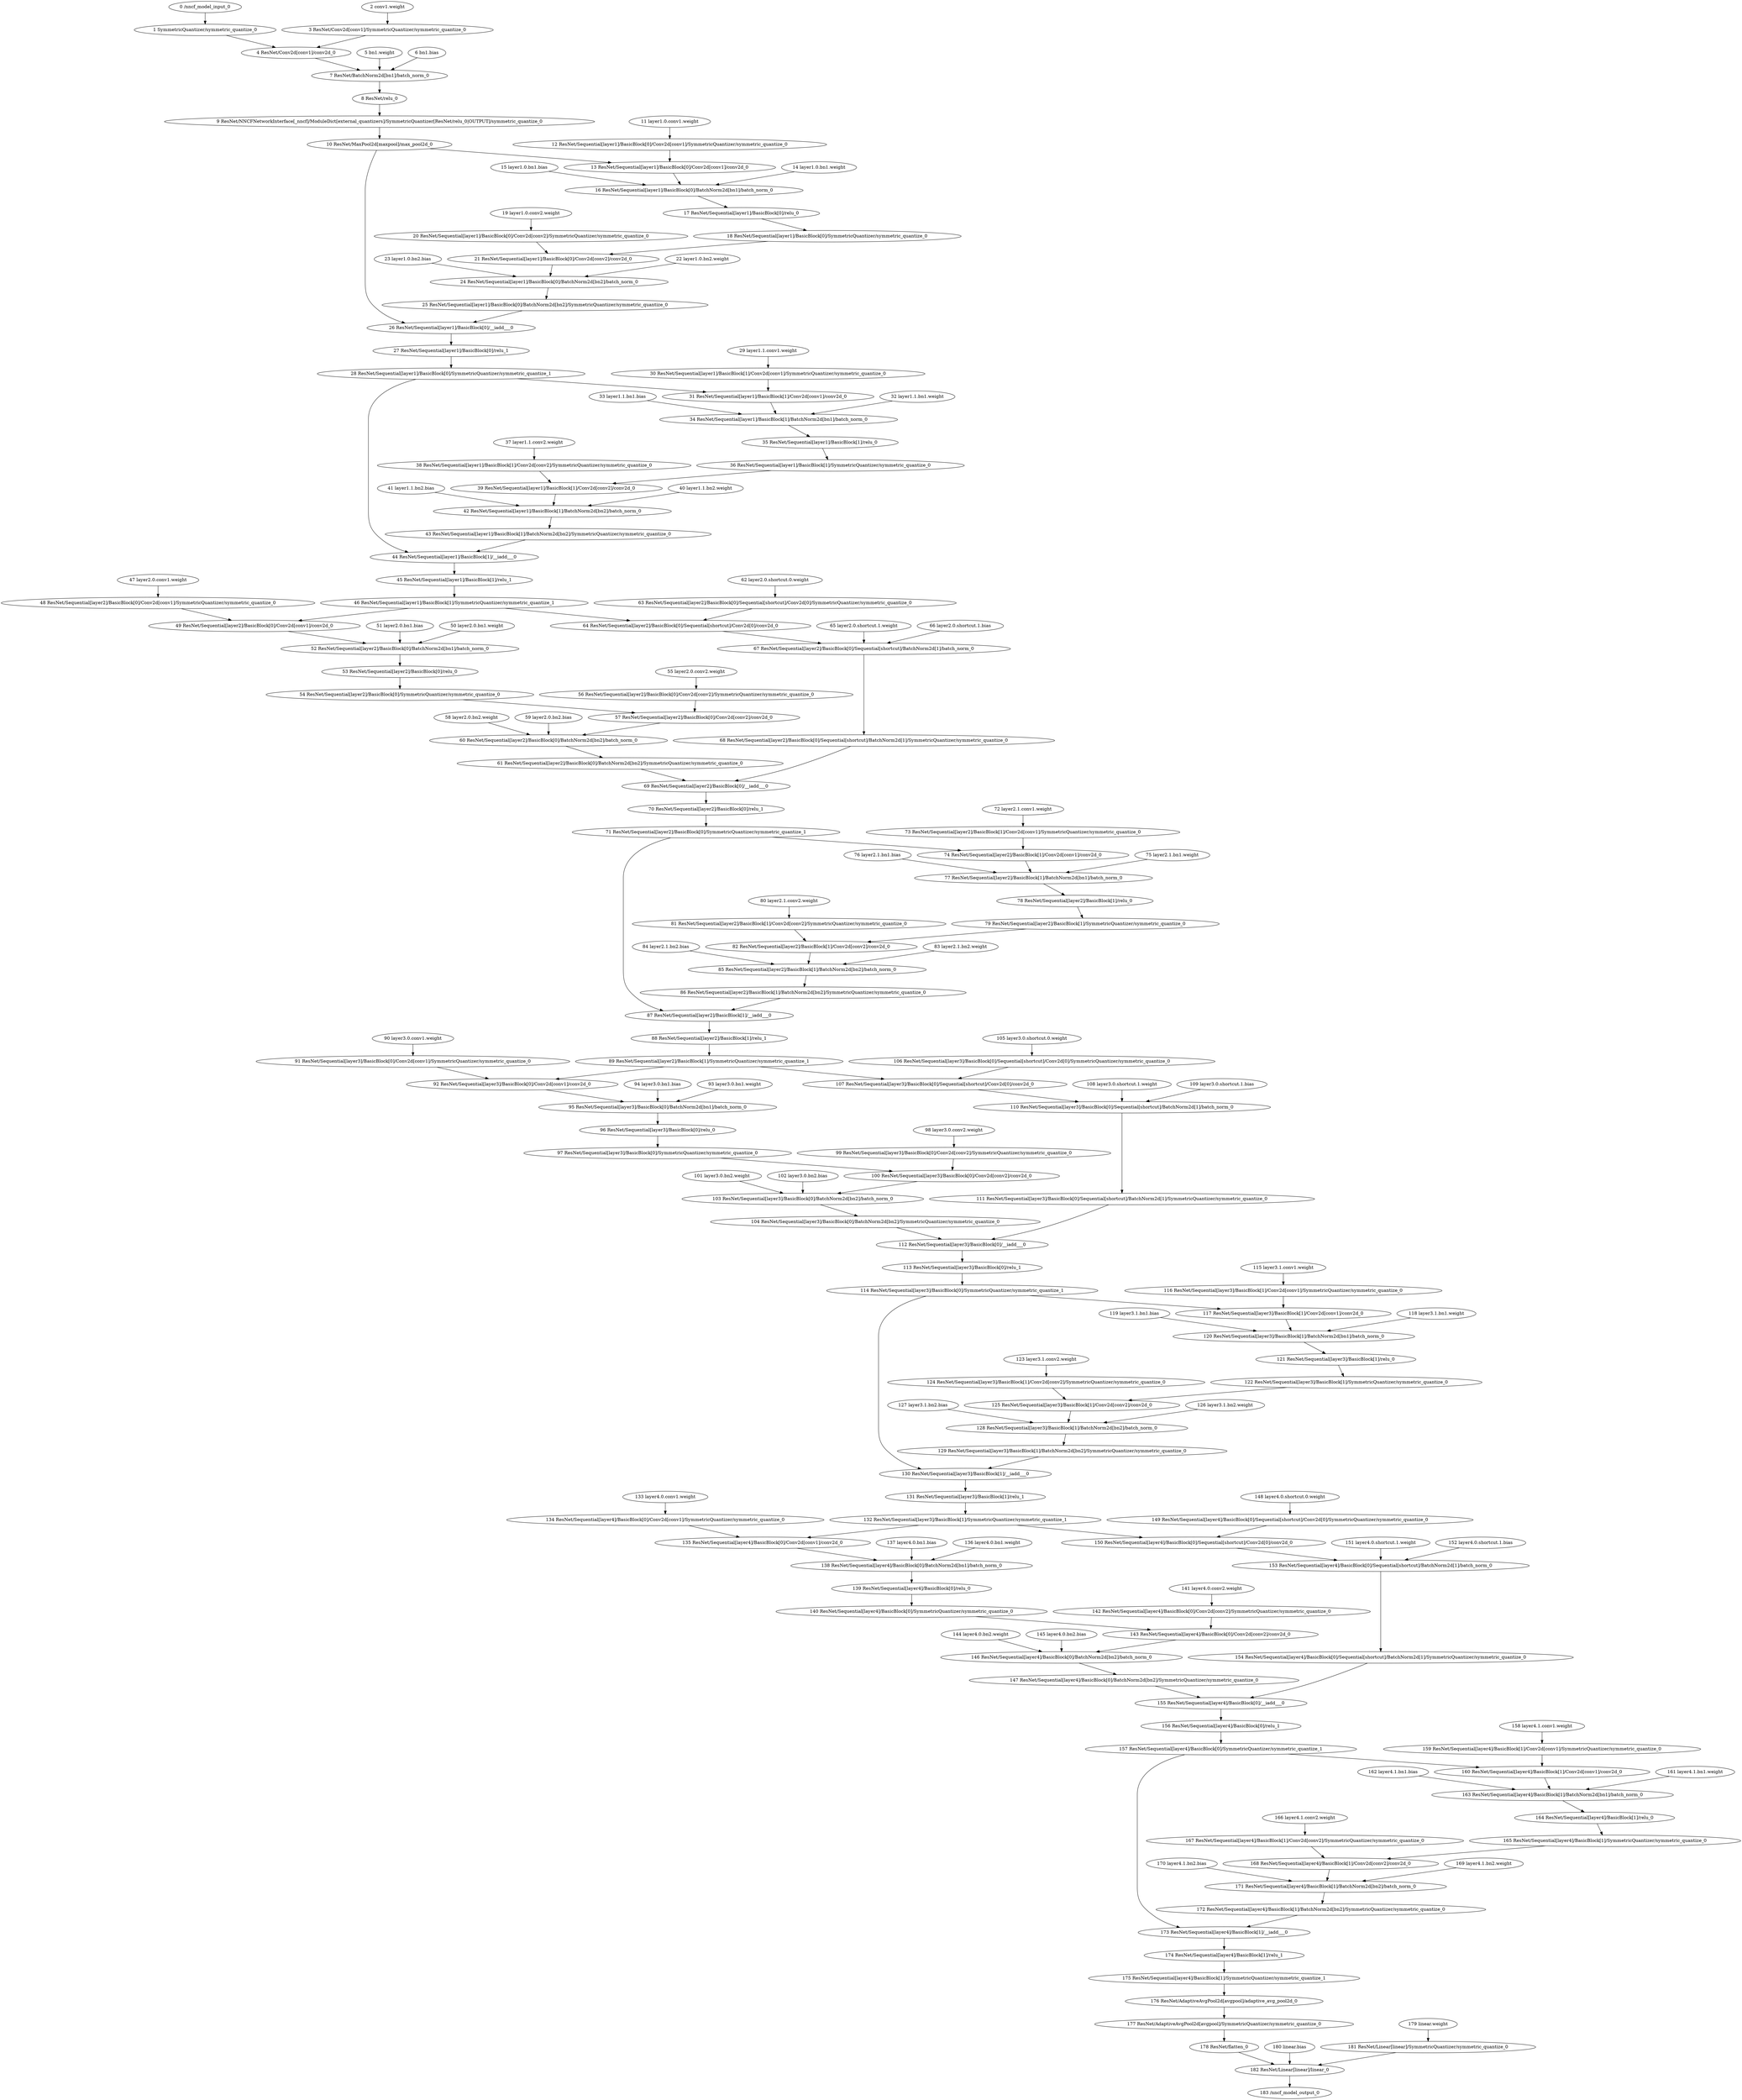 strict digraph  {
"0 /nncf_model_input_0" [id=0, type=nncf_model_input];
"1 SymmetricQuantizer/symmetric_quantize_0" [id=1, type=symmetric_quantize];
"2 conv1.weight" [id=2, type=nncf_model_const];
"3 ResNet/Conv2d[conv1]/SymmetricQuantizer/symmetric_quantize_0" [id=3, type=symmetric_quantize];
"4 ResNet/Conv2d[conv1]/conv2d_0" [id=4, type=conv2d];
"5 bn1.weight" [id=5, type=nncf_model_const];
"6 bn1.bias" [id=6, type=nncf_model_const];
"7 ResNet/BatchNorm2d[bn1]/batch_norm_0" [id=7, type=batch_norm];
"8 ResNet/relu_0" [id=8, type=relu];
"9 ResNet/NNCFNetworkInterface[_nncf]/ModuleDict[external_quantizers]/SymmetricQuantizer[ResNet/relu_0|OUTPUT]/symmetric_quantize_0" [id=9, type=symmetric_quantize];
"10 ResNet/MaxPool2d[maxpool]/max_pool2d_0" [id=10, type=max_pool2d];
"11 layer1.0.conv1.weight" [id=11, type=nncf_model_const];
"12 ResNet/Sequential[layer1]/BasicBlock[0]/Conv2d[conv1]/SymmetricQuantizer/symmetric_quantize_0" [id=12, type=symmetric_quantize];
"13 ResNet/Sequential[layer1]/BasicBlock[0]/Conv2d[conv1]/conv2d_0" [id=13, type=conv2d];
"14 layer1.0.bn1.weight" [id=14, type=nncf_model_const];
"15 layer1.0.bn1.bias" [id=15, type=nncf_model_const];
"16 ResNet/Sequential[layer1]/BasicBlock[0]/BatchNorm2d[bn1]/batch_norm_0" [id=16, type=batch_norm];
"17 ResNet/Sequential[layer1]/BasicBlock[0]/relu_0" [id=17, type=relu];
"18 ResNet/Sequential[layer1]/BasicBlock[0]/SymmetricQuantizer/symmetric_quantize_0" [id=18, type=symmetric_quantize];
"19 layer1.0.conv2.weight" [id=19, type=nncf_model_const];
"20 ResNet/Sequential[layer1]/BasicBlock[0]/Conv2d[conv2]/SymmetricQuantizer/symmetric_quantize_0" [id=20, type=symmetric_quantize];
"21 ResNet/Sequential[layer1]/BasicBlock[0]/Conv2d[conv2]/conv2d_0" [id=21, type=conv2d];
"22 layer1.0.bn2.weight" [id=22, type=nncf_model_const];
"23 layer1.0.bn2.bias" [id=23, type=nncf_model_const];
"24 ResNet/Sequential[layer1]/BasicBlock[0]/BatchNorm2d[bn2]/batch_norm_0" [id=24, type=batch_norm];
"25 ResNet/Sequential[layer1]/BasicBlock[0]/BatchNorm2d[bn2]/SymmetricQuantizer/symmetric_quantize_0" [id=25, type=symmetric_quantize];
"26 ResNet/Sequential[layer1]/BasicBlock[0]/__iadd___0" [id=26, type=__iadd__];
"27 ResNet/Sequential[layer1]/BasicBlock[0]/relu_1" [id=27, type=relu];
"28 ResNet/Sequential[layer1]/BasicBlock[0]/SymmetricQuantizer/symmetric_quantize_1" [id=28, type=symmetric_quantize];
"29 layer1.1.conv1.weight" [id=29, type=nncf_model_const];
"30 ResNet/Sequential[layer1]/BasicBlock[1]/Conv2d[conv1]/SymmetricQuantizer/symmetric_quantize_0" [id=30, type=symmetric_quantize];
"31 ResNet/Sequential[layer1]/BasicBlock[1]/Conv2d[conv1]/conv2d_0" [id=31, type=conv2d];
"32 layer1.1.bn1.weight" [id=32, type=nncf_model_const];
"33 layer1.1.bn1.bias" [id=33, type=nncf_model_const];
"34 ResNet/Sequential[layer1]/BasicBlock[1]/BatchNorm2d[bn1]/batch_norm_0" [id=34, type=batch_norm];
"35 ResNet/Sequential[layer1]/BasicBlock[1]/relu_0" [id=35, type=relu];
"36 ResNet/Sequential[layer1]/BasicBlock[1]/SymmetricQuantizer/symmetric_quantize_0" [id=36, type=symmetric_quantize];
"37 layer1.1.conv2.weight" [id=37, type=nncf_model_const];
"38 ResNet/Sequential[layer1]/BasicBlock[1]/Conv2d[conv2]/SymmetricQuantizer/symmetric_quantize_0" [id=38, type=symmetric_quantize];
"39 ResNet/Sequential[layer1]/BasicBlock[1]/Conv2d[conv2]/conv2d_0" [id=39, type=conv2d];
"40 layer1.1.bn2.weight" [id=40, type=nncf_model_const];
"41 layer1.1.bn2.bias" [id=41, type=nncf_model_const];
"42 ResNet/Sequential[layer1]/BasicBlock[1]/BatchNorm2d[bn2]/batch_norm_0" [id=42, type=batch_norm];
"43 ResNet/Sequential[layer1]/BasicBlock[1]/BatchNorm2d[bn2]/SymmetricQuantizer/symmetric_quantize_0" [id=43, type=symmetric_quantize];
"44 ResNet/Sequential[layer1]/BasicBlock[1]/__iadd___0" [id=44, type=__iadd__];
"45 ResNet/Sequential[layer1]/BasicBlock[1]/relu_1" [id=45, type=relu];
"46 ResNet/Sequential[layer1]/BasicBlock[1]/SymmetricQuantizer/symmetric_quantize_1" [id=46, type=symmetric_quantize];
"47 layer2.0.conv1.weight" [id=47, type=nncf_model_const];
"48 ResNet/Sequential[layer2]/BasicBlock[0]/Conv2d[conv1]/SymmetricQuantizer/symmetric_quantize_0" [id=48, type=symmetric_quantize];
"49 ResNet/Sequential[layer2]/BasicBlock[0]/Conv2d[conv1]/conv2d_0" [id=49, type=conv2d];
"50 layer2.0.bn1.weight" [id=50, type=nncf_model_const];
"51 layer2.0.bn1.bias" [id=51, type=nncf_model_const];
"52 ResNet/Sequential[layer2]/BasicBlock[0]/BatchNorm2d[bn1]/batch_norm_0" [id=52, type=batch_norm];
"53 ResNet/Sequential[layer2]/BasicBlock[0]/relu_0" [id=53, type=relu];
"54 ResNet/Sequential[layer2]/BasicBlock[0]/SymmetricQuantizer/symmetric_quantize_0" [id=54, type=symmetric_quantize];
"55 layer2.0.conv2.weight" [id=55, type=nncf_model_const];
"56 ResNet/Sequential[layer2]/BasicBlock[0]/Conv2d[conv2]/SymmetricQuantizer/symmetric_quantize_0" [id=56, type=symmetric_quantize];
"57 ResNet/Sequential[layer2]/BasicBlock[0]/Conv2d[conv2]/conv2d_0" [id=57, type=conv2d];
"58 layer2.0.bn2.weight" [id=58, type=nncf_model_const];
"59 layer2.0.bn2.bias" [id=59, type=nncf_model_const];
"60 ResNet/Sequential[layer2]/BasicBlock[0]/BatchNorm2d[bn2]/batch_norm_0" [id=60, type=batch_norm];
"61 ResNet/Sequential[layer2]/BasicBlock[0]/BatchNorm2d[bn2]/SymmetricQuantizer/symmetric_quantize_0" [id=61, type=symmetric_quantize];
"62 layer2.0.shortcut.0.weight" [id=62, type=nncf_model_const];
"63 ResNet/Sequential[layer2]/BasicBlock[0]/Sequential[shortcut]/Conv2d[0]/SymmetricQuantizer/symmetric_quantize_0" [id=63, type=symmetric_quantize];
"64 ResNet/Sequential[layer2]/BasicBlock[0]/Sequential[shortcut]/Conv2d[0]/conv2d_0" [id=64, type=conv2d];
"65 layer2.0.shortcut.1.weight" [id=65, type=nncf_model_const];
"66 layer2.0.shortcut.1.bias" [id=66, type=nncf_model_const];
"67 ResNet/Sequential[layer2]/BasicBlock[0]/Sequential[shortcut]/BatchNorm2d[1]/batch_norm_0" [id=67, type=batch_norm];
"68 ResNet/Sequential[layer2]/BasicBlock[0]/Sequential[shortcut]/BatchNorm2d[1]/SymmetricQuantizer/symmetric_quantize_0" [id=68, type=symmetric_quantize];
"69 ResNet/Sequential[layer2]/BasicBlock[0]/__iadd___0" [id=69, type=__iadd__];
"70 ResNet/Sequential[layer2]/BasicBlock[0]/relu_1" [id=70, type=relu];
"71 ResNet/Sequential[layer2]/BasicBlock[0]/SymmetricQuantizer/symmetric_quantize_1" [id=71, type=symmetric_quantize];
"72 layer2.1.conv1.weight" [id=72, type=nncf_model_const];
"73 ResNet/Sequential[layer2]/BasicBlock[1]/Conv2d[conv1]/SymmetricQuantizer/symmetric_quantize_0" [id=73, type=symmetric_quantize];
"74 ResNet/Sequential[layer2]/BasicBlock[1]/Conv2d[conv1]/conv2d_0" [id=74, type=conv2d];
"75 layer2.1.bn1.weight" [id=75, type=nncf_model_const];
"76 layer2.1.bn1.bias" [id=76, type=nncf_model_const];
"77 ResNet/Sequential[layer2]/BasicBlock[1]/BatchNorm2d[bn1]/batch_norm_0" [id=77, type=batch_norm];
"78 ResNet/Sequential[layer2]/BasicBlock[1]/relu_0" [id=78, type=relu];
"79 ResNet/Sequential[layer2]/BasicBlock[1]/SymmetricQuantizer/symmetric_quantize_0" [id=79, type=symmetric_quantize];
"80 layer2.1.conv2.weight" [id=80, type=nncf_model_const];
"81 ResNet/Sequential[layer2]/BasicBlock[1]/Conv2d[conv2]/SymmetricQuantizer/symmetric_quantize_0" [id=81, type=symmetric_quantize];
"82 ResNet/Sequential[layer2]/BasicBlock[1]/Conv2d[conv2]/conv2d_0" [id=82, type=conv2d];
"83 layer2.1.bn2.weight" [id=83, type=nncf_model_const];
"84 layer2.1.bn2.bias" [id=84, type=nncf_model_const];
"85 ResNet/Sequential[layer2]/BasicBlock[1]/BatchNorm2d[bn2]/batch_norm_0" [id=85, type=batch_norm];
"86 ResNet/Sequential[layer2]/BasicBlock[1]/BatchNorm2d[bn2]/SymmetricQuantizer/symmetric_quantize_0" [id=86, type=symmetric_quantize];
"87 ResNet/Sequential[layer2]/BasicBlock[1]/__iadd___0" [id=87, type=__iadd__];
"88 ResNet/Sequential[layer2]/BasicBlock[1]/relu_1" [id=88, type=relu];
"89 ResNet/Sequential[layer2]/BasicBlock[1]/SymmetricQuantizer/symmetric_quantize_1" [id=89, type=symmetric_quantize];
"90 layer3.0.conv1.weight" [id=90, type=nncf_model_const];
"91 ResNet/Sequential[layer3]/BasicBlock[0]/Conv2d[conv1]/SymmetricQuantizer/symmetric_quantize_0" [id=91, type=symmetric_quantize];
"92 ResNet/Sequential[layer3]/BasicBlock[0]/Conv2d[conv1]/conv2d_0" [id=92, type=conv2d];
"93 layer3.0.bn1.weight" [id=93, type=nncf_model_const];
"94 layer3.0.bn1.bias" [id=94, type=nncf_model_const];
"95 ResNet/Sequential[layer3]/BasicBlock[0]/BatchNorm2d[bn1]/batch_norm_0" [id=95, type=batch_norm];
"96 ResNet/Sequential[layer3]/BasicBlock[0]/relu_0" [id=96, type=relu];
"97 ResNet/Sequential[layer3]/BasicBlock[0]/SymmetricQuantizer/symmetric_quantize_0" [id=97, type=symmetric_quantize];
"98 layer3.0.conv2.weight" [id=98, type=nncf_model_const];
"99 ResNet/Sequential[layer3]/BasicBlock[0]/Conv2d[conv2]/SymmetricQuantizer/symmetric_quantize_0" [id=99, type=symmetric_quantize];
"100 ResNet/Sequential[layer3]/BasicBlock[0]/Conv2d[conv2]/conv2d_0" [id=100, type=conv2d];
"101 layer3.0.bn2.weight" [id=101, type=nncf_model_const];
"102 layer3.0.bn2.bias" [id=102, type=nncf_model_const];
"103 ResNet/Sequential[layer3]/BasicBlock[0]/BatchNorm2d[bn2]/batch_norm_0" [id=103, type=batch_norm];
"104 ResNet/Sequential[layer3]/BasicBlock[0]/BatchNorm2d[bn2]/SymmetricQuantizer/symmetric_quantize_0" [id=104, type=symmetric_quantize];
"105 layer3.0.shortcut.0.weight" [id=105, type=nncf_model_const];
"106 ResNet/Sequential[layer3]/BasicBlock[0]/Sequential[shortcut]/Conv2d[0]/SymmetricQuantizer/symmetric_quantize_0" [id=106, type=symmetric_quantize];
"107 ResNet/Sequential[layer3]/BasicBlock[0]/Sequential[shortcut]/Conv2d[0]/conv2d_0" [id=107, type=conv2d];
"108 layer3.0.shortcut.1.weight" [id=108, type=nncf_model_const];
"109 layer3.0.shortcut.1.bias" [id=109, type=nncf_model_const];
"110 ResNet/Sequential[layer3]/BasicBlock[0]/Sequential[shortcut]/BatchNorm2d[1]/batch_norm_0" [id=110, type=batch_norm];
"111 ResNet/Sequential[layer3]/BasicBlock[0]/Sequential[shortcut]/BatchNorm2d[1]/SymmetricQuantizer/symmetric_quantize_0" [id=111, type=symmetric_quantize];
"112 ResNet/Sequential[layer3]/BasicBlock[0]/__iadd___0" [id=112, type=__iadd__];
"113 ResNet/Sequential[layer3]/BasicBlock[0]/relu_1" [id=113, type=relu];
"114 ResNet/Sequential[layer3]/BasicBlock[0]/SymmetricQuantizer/symmetric_quantize_1" [id=114, type=symmetric_quantize];
"115 layer3.1.conv1.weight" [id=115, type=nncf_model_const];
"116 ResNet/Sequential[layer3]/BasicBlock[1]/Conv2d[conv1]/SymmetricQuantizer/symmetric_quantize_0" [id=116, type=symmetric_quantize];
"117 ResNet/Sequential[layer3]/BasicBlock[1]/Conv2d[conv1]/conv2d_0" [id=117, type=conv2d];
"118 layer3.1.bn1.weight" [id=118, type=nncf_model_const];
"119 layer3.1.bn1.bias" [id=119, type=nncf_model_const];
"120 ResNet/Sequential[layer3]/BasicBlock[1]/BatchNorm2d[bn1]/batch_norm_0" [id=120, type=batch_norm];
"121 ResNet/Sequential[layer3]/BasicBlock[1]/relu_0" [id=121, type=relu];
"122 ResNet/Sequential[layer3]/BasicBlock[1]/SymmetricQuantizer/symmetric_quantize_0" [id=122, type=symmetric_quantize];
"123 layer3.1.conv2.weight" [id=123, type=nncf_model_const];
"124 ResNet/Sequential[layer3]/BasicBlock[1]/Conv2d[conv2]/SymmetricQuantizer/symmetric_quantize_0" [id=124, type=symmetric_quantize];
"125 ResNet/Sequential[layer3]/BasicBlock[1]/Conv2d[conv2]/conv2d_0" [id=125, type=conv2d];
"126 layer3.1.bn2.weight" [id=126, type=nncf_model_const];
"127 layer3.1.bn2.bias" [id=127, type=nncf_model_const];
"128 ResNet/Sequential[layer3]/BasicBlock[1]/BatchNorm2d[bn2]/batch_norm_0" [id=128, type=batch_norm];
"129 ResNet/Sequential[layer3]/BasicBlock[1]/BatchNorm2d[bn2]/SymmetricQuantizer/symmetric_quantize_0" [id=129, type=symmetric_quantize];
"130 ResNet/Sequential[layer3]/BasicBlock[1]/__iadd___0" [id=130, type=__iadd__];
"131 ResNet/Sequential[layer3]/BasicBlock[1]/relu_1" [id=131, type=relu];
"132 ResNet/Sequential[layer3]/BasicBlock[1]/SymmetricQuantizer/symmetric_quantize_1" [id=132, type=symmetric_quantize];
"133 layer4.0.conv1.weight" [id=133, type=nncf_model_const];
"134 ResNet/Sequential[layer4]/BasicBlock[0]/Conv2d[conv1]/SymmetricQuantizer/symmetric_quantize_0" [id=134, type=symmetric_quantize];
"135 ResNet/Sequential[layer4]/BasicBlock[0]/Conv2d[conv1]/conv2d_0" [id=135, type=conv2d];
"136 layer4.0.bn1.weight" [id=136, type=nncf_model_const];
"137 layer4.0.bn1.bias" [id=137, type=nncf_model_const];
"138 ResNet/Sequential[layer4]/BasicBlock[0]/BatchNorm2d[bn1]/batch_norm_0" [id=138, type=batch_norm];
"139 ResNet/Sequential[layer4]/BasicBlock[0]/relu_0" [id=139, type=relu];
"140 ResNet/Sequential[layer4]/BasicBlock[0]/SymmetricQuantizer/symmetric_quantize_0" [id=140, type=symmetric_quantize];
"141 layer4.0.conv2.weight" [id=141, type=nncf_model_const];
"142 ResNet/Sequential[layer4]/BasicBlock[0]/Conv2d[conv2]/SymmetricQuantizer/symmetric_quantize_0" [id=142, type=symmetric_quantize];
"143 ResNet/Sequential[layer4]/BasicBlock[0]/Conv2d[conv2]/conv2d_0" [id=143, type=conv2d];
"144 layer4.0.bn2.weight" [id=144, type=nncf_model_const];
"145 layer4.0.bn2.bias" [id=145, type=nncf_model_const];
"146 ResNet/Sequential[layer4]/BasicBlock[0]/BatchNorm2d[bn2]/batch_norm_0" [id=146, type=batch_norm];
"147 ResNet/Sequential[layer4]/BasicBlock[0]/BatchNorm2d[bn2]/SymmetricQuantizer/symmetric_quantize_0" [id=147, type=symmetric_quantize];
"148 layer4.0.shortcut.0.weight" [id=148, type=nncf_model_const];
"149 ResNet/Sequential[layer4]/BasicBlock[0]/Sequential[shortcut]/Conv2d[0]/SymmetricQuantizer/symmetric_quantize_0" [id=149, type=symmetric_quantize];
"150 ResNet/Sequential[layer4]/BasicBlock[0]/Sequential[shortcut]/Conv2d[0]/conv2d_0" [id=150, type=conv2d];
"151 layer4.0.shortcut.1.weight" [id=151, type=nncf_model_const];
"152 layer4.0.shortcut.1.bias" [id=152, type=nncf_model_const];
"153 ResNet/Sequential[layer4]/BasicBlock[0]/Sequential[shortcut]/BatchNorm2d[1]/batch_norm_0" [id=153, type=batch_norm];
"154 ResNet/Sequential[layer4]/BasicBlock[0]/Sequential[shortcut]/BatchNorm2d[1]/SymmetricQuantizer/symmetric_quantize_0" [id=154, type=symmetric_quantize];
"155 ResNet/Sequential[layer4]/BasicBlock[0]/__iadd___0" [id=155, type=__iadd__];
"156 ResNet/Sequential[layer4]/BasicBlock[0]/relu_1" [id=156, type=relu];
"157 ResNet/Sequential[layer4]/BasicBlock[0]/SymmetricQuantizer/symmetric_quantize_1" [id=157, type=symmetric_quantize];
"158 layer4.1.conv1.weight" [id=158, type=nncf_model_const];
"159 ResNet/Sequential[layer4]/BasicBlock[1]/Conv2d[conv1]/SymmetricQuantizer/symmetric_quantize_0" [id=159, type=symmetric_quantize];
"160 ResNet/Sequential[layer4]/BasicBlock[1]/Conv2d[conv1]/conv2d_0" [id=160, type=conv2d];
"161 layer4.1.bn1.weight" [id=161, type=nncf_model_const];
"162 layer4.1.bn1.bias" [id=162, type=nncf_model_const];
"163 ResNet/Sequential[layer4]/BasicBlock[1]/BatchNorm2d[bn1]/batch_norm_0" [id=163, type=batch_norm];
"164 ResNet/Sequential[layer4]/BasicBlock[1]/relu_0" [id=164, type=relu];
"165 ResNet/Sequential[layer4]/BasicBlock[1]/SymmetricQuantizer/symmetric_quantize_0" [id=165, type=symmetric_quantize];
"166 layer4.1.conv2.weight" [id=166, type=nncf_model_const];
"167 ResNet/Sequential[layer4]/BasicBlock[1]/Conv2d[conv2]/SymmetricQuantizer/symmetric_quantize_0" [id=167, type=symmetric_quantize];
"168 ResNet/Sequential[layer4]/BasicBlock[1]/Conv2d[conv2]/conv2d_0" [id=168, type=conv2d];
"169 layer4.1.bn2.weight" [id=169, type=nncf_model_const];
"170 layer4.1.bn2.bias" [id=170, type=nncf_model_const];
"171 ResNet/Sequential[layer4]/BasicBlock[1]/BatchNorm2d[bn2]/batch_norm_0" [id=171, type=batch_norm];
"172 ResNet/Sequential[layer4]/BasicBlock[1]/BatchNorm2d[bn2]/SymmetricQuantizer/symmetric_quantize_0" [id=172, type=symmetric_quantize];
"173 ResNet/Sequential[layer4]/BasicBlock[1]/__iadd___0" [id=173, type=__iadd__];
"174 ResNet/Sequential[layer4]/BasicBlock[1]/relu_1" [id=174, type=relu];
"175 ResNet/Sequential[layer4]/BasicBlock[1]/SymmetricQuantizer/symmetric_quantize_1" [id=175, type=symmetric_quantize];
"176 ResNet/AdaptiveAvgPool2d[avgpool]/adaptive_avg_pool2d_0" [id=176, type=adaptive_avg_pool2d];
"177 ResNet/AdaptiveAvgPool2d[avgpool]/SymmetricQuantizer/symmetric_quantize_0" [id=177, type=symmetric_quantize];
"178 ResNet/flatten_0" [id=178, type=flatten];
"179 linear.weight" [id=179, type=nncf_model_const];
"180 linear.bias" [id=180, type=nncf_model_const];
"181 ResNet/Linear[linear]/SymmetricQuantizer/symmetric_quantize_0" [id=181, type=symmetric_quantize];
"182 ResNet/Linear[linear]/linear_0" [id=182, type=linear];
"183 /nncf_model_output_0" [id=183, type=nncf_model_output];
"0 /nncf_model_input_0" -> "1 SymmetricQuantizer/symmetric_quantize_0";
"1 SymmetricQuantizer/symmetric_quantize_0" -> "4 ResNet/Conv2d[conv1]/conv2d_0";
"2 conv1.weight" -> "3 ResNet/Conv2d[conv1]/SymmetricQuantizer/symmetric_quantize_0";
"3 ResNet/Conv2d[conv1]/SymmetricQuantizer/symmetric_quantize_0" -> "4 ResNet/Conv2d[conv1]/conv2d_0";
"4 ResNet/Conv2d[conv1]/conv2d_0" -> "7 ResNet/BatchNorm2d[bn1]/batch_norm_0";
"5 bn1.weight" -> "7 ResNet/BatchNorm2d[bn1]/batch_norm_0";
"6 bn1.bias" -> "7 ResNet/BatchNorm2d[bn1]/batch_norm_0";
"7 ResNet/BatchNorm2d[bn1]/batch_norm_0" -> "8 ResNet/relu_0";
"8 ResNet/relu_0" -> "9 ResNet/NNCFNetworkInterface[_nncf]/ModuleDict[external_quantizers]/SymmetricQuantizer[ResNet/relu_0|OUTPUT]/symmetric_quantize_0";
"9 ResNet/NNCFNetworkInterface[_nncf]/ModuleDict[external_quantizers]/SymmetricQuantizer[ResNet/relu_0|OUTPUT]/symmetric_quantize_0" -> "10 ResNet/MaxPool2d[maxpool]/max_pool2d_0";
"10 ResNet/MaxPool2d[maxpool]/max_pool2d_0" -> "13 ResNet/Sequential[layer1]/BasicBlock[0]/Conv2d[conv1]/conv2d_0";
"10 ResNet/MaxPool2d[maxpool]/max_pool2d_0" -> "26 ResNet/Sequential[layer1]/BasicBlock[0]/__iadd___0";
"11 layer1.0.conv1.weight" -> "12 ResNet/Sequential[layer1]/BasicBlock[0]/Conv2d[conv1]/SymmetricQuantizer/symmetric_quantize_0";
"12 ResNet/Sequential[layer1]/BasicBlock[0]/Conv2d[conv1]/SymmetricQuantizer/symmetric_quantize_0" -> "13 ResNet/Sequential[layer1]/BasicBlock[0]/Conv2d[conv1]/conv2d_0";
"13 ResNet/Sequential[layer1]/BasicBlock[0]/Conv2d[conv1]/conv2d_0" -> "16 ResNet/Sequential[layer1]/BasicBlock[0]/BatchNorm2d[bn1]/batch_norm_0";
"14 layer1.0.bn1.weight" -> "16 ResNet/Sequential[layer1]/BasicBlock[0]/BatchNorm2d[bn1]/batch_norm_0";
"15 layer1.0.bn1.bias" -> "16 ResNet/Sequential[layer1]/BasicBlock[0]/BatchNorm2d[bn1]/batch_norm_0";
"16 ResNet/Sequential[layer1]/BasicBlock[0]/BatchNorm2d[bn1]/batch_norm_0" -> "17 ResNet/Sequential[layer1]/BasicBlock[0]/relu_0";
"17 ResNet/Sequential[layer1]/BasicBlock[0]/relu_0" -> "18 ResNet/Sequential[layer1]/BasicBlock[0]/SymmetricQuantizer/symmetric_quantize_0";
"18 ResNet/Sequential[layer1]/BasicBlock[0]/SymmetricQuantizer/symmetric_quantize_0" -> "21 ResNet/Sequential[layer1]/BasicBlock[0]/Conv2d[conv2]/conv2d_0";
"19 layer1.0.conv2.weight" -> "20 ResNet/Sequential[layer1]/BasicBlock[0]/Conv2d[conv2]/SymmetricQuantizer/symmetric_quantize_0";
"20 ResNet/Sequential[layer1]/BasicBlock[0]/Conv2d[conv2]/SymmetricQuantizer/symmetric_quantize_0" -> "21 ResNet/Sequential[layer1]/BasicBlock[0]/Conv2d[conv2]/conv2d_0";
"21 ResNet/Sequential[layer1]/BasicBlock[0]/Conv2d[conv2]/conv2d_0" -> "24 ResNet/Sequential[layer1]/BasicBlock[0]/BatchNorm2d[bn2]/batch_norm_0";
"22 layer1.0.bn2.weight" -> "24 ResNet/Sequential[layer1]/BasicBlock[0]/BatchNorm2d[bn2]/batch_norm_0";
"23 layer1.0.bn2.bias" -> "24 ResNet/Sequential[layer1]/BasicBlock[0]/BatchNorm2d[bn2]/batch_norm_0";
"24 ResNet/Sequential[layer1]/BasicBlock[0]/BatchNorm2d[bn2]/batch_norm_0" -> "25 ResNet/Sequential[layer1]/BasicBlock[0]/BatchNorm2d[bn2]/SymmetricQuantizer/symmetric_quantize_0";
"25 ResNet/Sequential[layer1]/BasicBlock[0]/BatchNorm2d[bn2]/SymmetricQuantizer/symmetric_quantize_0" -> "26 ResNet/Sequential[layer1]/BasicBlock[0]/__iadd___0";
"26 ResNet/Sequential[layer1]/BasicBlock[0]/__iadd___0" -> "27 ResNet/Sequential[layer1]/BasicBlock[0]/relu_1";
"27 ResNet/Sequential[layer1]/BasicBlock[0]/relu_1" -> "28 ResNet/Sequential[layer1]/BasicBlock[0]/SymmetricQuantizer/symmetric_quantize_1";
"28 ResNet/Sequential[layer1]/BasicBlock[0]/SymmetricQuantizer/symmetric_quantize_1" -> "31 ResNet/Sequential[layer1]/BasicBlock[1]/Conv2d[conv1]/conv2d_0";
"28 ResNet/Sequential[layer1]/BasicBlock[0]/SymmetricQuantizer/symmetric_quantize_1" -> "44 ResNet/Sequential[layer1]/BasicBlock[1]/__iadd___0";
"29 layer1.1.conv1.weight" -> "30 ResNet/Sequential[layer1]/BasicBlock[1]/Conv2d[conv1]/SymmetricQuantizer/symmetric_quantize_0";
"30 ResNet/Sequential[layer1]/BasicBlock[1]/Conv2d[conv1]/SymmetricQuantizer/symmetric_quantize_0" -> "31 ResNet/Sequential[layer1]/BasicBlock[1]/Conv2d[conv1]/conv2d_0";
"31 ResNet/Sequential[layer1]/BasicBlock[1]/Conv2d[conv1]/conv2d_0" -> "34 ResNet/Sequential[layer1]/BasicBlock[1]/BatchNorm2d[bn1]/batch_norm_0";
"32 layer1.1.bn1.weight" -> "34 ResNet/Sequential[layer1]/BasicBlock[1]/BatchNorm2d[bn1]/batch_norm_0";
"33 layer1.1.bn1.bias" -> "34 ResNet/Sequential[layer1]/BasicBlock[1]/BatchNorm2d[bn1]/batch_norm_0";
"34 ResNet/Sequential[layer1]/BasicBlock[1]/BatchNorm2d[bn1]/batch_norm_0" -> "35 ResNet/Sequential[layer1]/BasicBlock[1]/relu_0";
"35 ResNet/Sequential[layer1]/BasicBlock[1]/relu_0" -> "36 ResNet/Sequential[layer1]/BasicBlock[1]/SymmetricQuantizer/symmetric_quantize_0";
"36 ResNet/Sequential[layer1]/BasicBlock[1]/SymmetricQuantizer/symmetric_quantize_0" -> "39 ResNet/Sequential[layer1]/BasicBlock[1]/Conv2d[conv2]/conv2d_0";
"37 layer1.1.conv2.weight" -> "38 ResNet/Sequential[layer1]/BasicBlock[1]/Conv2d[conv2]/SymmetricQuantizer/symmetric_quantize_0";
"38 ResNet/Sequential[layer1]/BasicBlock[1]/Conv2d[conv2]/SymmetricQuantizer/symmetric_quantize_0" -> "39 ResNet/Sequential[layer1]/BasicBlock[1]/Conv2d[conv2]/conv2d_0";
"39 ResNet/Sequential[layer1]/BasicBlock[1]/Conv2d[conv2]/conv2d_0" -> "42 ResNet/Sequential[layer1]/BasicBlock[1]/BatchNorm2d[bn2]/batch_norm_0";
"40 layer1.1.bn2.weight" -> "42 ResNet/Sequential[layer1]/BasicBlock[1]/BatchNorm2d[bn2]/batch_norm_0";
"41 layer1.1.bn2.bias" -> "42 ResNet/Sequential[layer1]/BasicBlock[1]/BatchNorm2d[bn2]/batch_norm_0";
"42 ResNet/Sequential[layer1]/BasicBlock[1]/BatchNorm2d[bn2]/batch_norm_0" -> "43 ResNet/Sequential[layer1]/BasicBlock[1]/BatchNorm2d[bn2]/SymmetricQuantizer/symmetric_quantize_0";
"43 ResNet/Sequential[layer1]/BasicBlock[1]/BatchNorm2d[bn2]/SymmetricQuantizer/symmetric_quantize_0" -> "44 ResNet/Sequential[layer1]/BasicBlock[1]/__iadd___0";
"44 ResNet/Sequential[layer1]/BasicBlock[1]/__iadd___0" -> "45 ResNet/Sequential[layer1]/BasicBlock[1]/relu_1";
"45 ResNet/Sequential[layer1]/BasicBlock[1]/relu_1" -> "46 ResNet/Sequential[layer1]/BasicBlock[1]/SymmetricQuantizer/symmetric_quantize_1";
"46 ResNet/Sequential[layer1]/BasicBlock[1]/SymmetricQuantizer/symmetric_quantize_1" -> "49 ResNet/Sequential[layer2]/BasicBlock[0]/Conv2d[conv1]/conv2d_0";
"46 ResNet/Sequential[layer1]/BasicBlock[1]/SymmetricQuantizer/symmetric_quantize_1" -> "64 ResNet/Sequential[layer2]/BasicBlock[0]/Sequential[shortcut]/Conv2d[0]/conv2d_0";
"47 layer2.0.conv1.weight" -> "48 ResNet/Sequential[layer2]/BasicBlock[0]/Conv2d[conv1]/SymmetricQuantizer/symmetric_quantize_0";
"48 ResNet/Sequential[layer2]/BasicBlock[0]/Conv2d[conv1]/SymmetricQuantizer/symmetric_quantize_0" -> "49 ResNet/Sequential[layer2]/BasicBlock[0]/Conv2d[conv1]/conv2d_0";
"49 ResNet/Sequential[layer2]/BasicBlock[0]/Conv2d[conv1]/conv2d_0" -> "52 ResNet/Sequential[layer2]/BasicBlock[0]/BatchNorm2d[bn1]/batch_norm_0";
"50 layer2.0.bn1.weight" -> "52 ResNet/Sequential[layer2]/BasicBlock[0]/BatchNorm2d[bn1]/batch_norm_0";
"51 layer2.0.bn1.bias" -> "52 ResNet/Sequential[layer2]/BasicBlock[0]/BatchNorm2d[bn1]/batch_norm_0";
"52 ResNet/Sequential[layer2]/BasicBlock[0]/BatchNorm2d[bn1]/batch_norm_0" -> "53 ResNet/Sequential[layer2]/BasicBlock[0]/relu_0";
"53 ResNet/Sequential[layer2]/BasicBlock[0]/relu_0" -> "54 ResNet/Sequential[layer2]/BasicBlock[0]/SymmetricQuantizer/symmetric_quantize_0";
"54 ResNet/Sequential[layer2]/BasicBlock[0]/SymmetricQuantizer/symmetric_quantize_0" -> "57 ResNet/Sequential[layer2]/BasicBlock[0]/Conv2d[conv2]/conv2d_0";
"55 layer2.0.conv2.weight" -> "56 ResNet/Sequential[layer2]/BasicBlock[0]/Conv2d[conv2]/SymmetricQuantizer/symmetric_quantize_0";
"56 ResNet/Sequential[layer2]/BasicBlock[0]/Conv2d[conv2]/SymmetricQuantizer/symmetric_quantize_0" -> "57 ResNet/Sequential[layer2]/BasicBlock[0]/Conv2d[conv2]/conv2d_0";
"57 ResNet/Sequential[layer2]/BasicBlock[0]/Conv2d[conv2]/conv2d_0" -> "60 ResNet/Sequential[layer2]/BasicBlock[0]/BatchNorm2d[bn2]/batch_norm_0";
"58 layer2.0.bn2.weight" -> "60 ResNet/Sequential[layer2]/BasicBlock[0]/BatchNorm2d[bn2]/batch_norm_0";
"59 layer2.0.bn2.bias" -> "60 ResNet/Sequential[layer2]/BasicBlock[0]/BatchNorm2d[bn2]/batch_norm_0";
"60 ResNet/Sequential[layer2]/BasicBlock[0]/BatchNorm2d[bn2]/batch_norm_0" -> "61 ResNet/Sequential[layer2]/BasicBlock[0]/BatchNorm2d[bn2]/SymmetricQuantizer/symmetric_quantize_0";
"61 ResNet/Sequential[layer2]/BasicBlock[0]/BatchNorm2d[bn2]/SymmetricQuantizer/symmetric_quantize_0" -> "69 ResNet/Sequential[layer2]/BasicBlock[0]/__iadd___0";
"62 layer2.0.shortcut.0.weight" -> "63 ResNet/Sequential[layer2]/BasicBlock[0]/Sequential[shortcut]/Conv2d[0]/SymmetricQuantizer/symmetric_quantize_0";
"63 ResNet/Sequential[layer2]/BasicBlock[0]/Sequential[shortcut]/Conv2d[0]/SymmetricQuantizer/symmetric_quantize_0" -> "64 ResNet/Sequential[layer2]/BasicBlock[0]/Sequential[shortcut]/Conv2d[0]/conv2d_0";
"64 ResNet/Sequential[layer2]/BasicBlock[0]/Sequential[shortcut]/Conv2d[0]/conv2d_0" -> "67 ResNet/Sequential[layer2]/BasicBlock[0]/Sequential[shortcut]/BatchNorm2d[1]/batch_norm_0";
"65 layer2.0.shortcut.1.weight" -> "67 ResNet/Sequential[layer2]/BasicBlock[0]/Sequential[shortcut]/BatchNorm2d[1]/batch_norm_0";
"66 layer2.0.shortcut.1.bias" -> "67 ResNet/Sequential[layer2]/BasicBlock[0]/Sequential[shortcut]/BatchNorm2d[1]/batch_norm_0";
"67 ResNet/Sequential[layer2]/BasicBlock[0]/Sequential[shortcut]/BatchNorm2d[1]/batch_norm_0" -> "68 ResNet/Sequential[layer2]/BasicBlock[0]/Sequential[shortcut]/BatchNorm2d[1]/SymmetricQuantizer/symmetric_quantize_0";
"68 ResNet/Sequential[layer2]/BasicBlock[0]/Sequential[shortcut]/BatchNorm2d[1]/SymmetricQuantizer/symmetric_quantize_0" -> "69 ResNet/Sequential[layer2]/BasicBlock[0]/__iadd___0";
"69 ResNet/Sequential[layer2]/BasicBlock[0]/__iadd___0" -> "70 ResNet/Sequential[layer2]/BasicBlock[0]/relu_1";
"70 ResNet/Sequential[layer2]/BasicBlock[0]/relu_1" -> "71 ResNet/Sequential[layer2]/BasicBlock[0]/SymmetricQuantizer/symmetric_quantize_1";
"71 ResNet/Sequential[layer2]/BasicBlock[0]/SymmetricQuantizer/symmetric_quantize_1" -> "74 ResNet/Sequential[layer2]/BasicBlock[1]/Conv2d[conv1]/conv2d_0";
"71 ResNet/Sequential[layer2]/BasicBlock[0]/SymmetricQuantizer/symmetric_quantize_1" -> "87 ResNet/Sequential[layer2]/BasicBlock[1]/__iadd___0";
"72 layer2.1.conv1.weight" -> "73 ResNet/Sequential[layer2]/BasicBlock[1]/Conv2d[conv1]/SymmetricQuantizer/symmetric_quantize_0";
"73 ResNet/Sequential[layer2]/BasicBlock[1]/Conv2d[conv1]/SymmetricQuantizer/symmetric_quantize_0" -> "74 ResNet/Sequential[layer2]/BasicBlock[1]/Conv2d[conv1]/conv2d_0";
"74 ResNet/Sequential[layer2]/BasicBlock[1]/Conv2d[conv1]/conv2d_0" -> "77 ResNet/Sequential[layer2]/BasicBlock[1]/BatchNorm2d[bn1]/batch_norm_0";
"75 layer2.1.bn1.weight" -> "77 ResNet/Sequential[layer2]/BasicBlock[1]/BatchNorm2d[bn1]/batch_norm_0";
"76 layer2.1.bn1.bias" -> "77 ResNet/Sequential[layer2]/BasicBlock[1]/BatchNorm2d[bn1]/batch_norm_0";
"77 ResNet/Sequential[layer2]/BasicBlock[1]/BatchNorm2d[bn1]/batch_norm_0" -> "78 ResNet/Sequential[layer2]/BasicBlock[1]/relu_0";
"78 ResNet/Sequential[layer2]/BasicBlock[1]/relu_0" -> "79 ResNet/Sequential[layer2]/BasicBlock[1]/SymmetricQuantizer/symmetric_quantize_0";
"79 ResNet/Sequential[layer2]/BasicBlock[1]/SymmetricQuantizer/symmetric_quantize_0" -> "82 ResNet/Sequential[layer2]/BasicBlock[1]/Conv2d[conv2]/conv2d_0";
"80 layer2.1.conv2.weight" -> "81 ResNet/Sequential[layer2]/BasicBlock[1]/Conv2d[conv2]/SymmetricQuantizer/symmetric_quantize_0";
"81 ResNet/Sequential[layer2]/BasicBlock[1]/Conv2d[conv2]/SymmetricQuantizer/symmetric_quantize_0" -> "82 ResNet/Sequential[layer2]/BasicBlock[1]/Conv2d[conv2]/conv2d_0";
"82 ResNet/Sequential[layer2]/BasicBlock[1]/Conv2d[conv2]/conv2d_0" -> "85 ResNet/Sequential[layer2]/BasicBlock[1]/BatchNorm2d[bn2]/batch_norm_0";
"83 layer2.1.bn2.weight" -> "85 ResNet/Sequential[layer2]/BasicBlock[1]/BatchNorm2d[bn2]/batch_norm_0";
"84 layer2.1.bn2.bias" -> "85 ResNet/Sequential[layer2]/BasicBlock[1]/BatchNorm2d[bn2]/batch_norm_0";
"85 ResNet/Sequential[layer2]/BasicBlock[1]/BatchNorm2d[bn2]/batch_norm_0" -> "86 ResNet/Sequential[layer2]/BasicBlock[1]/BatchNorm2d[bn2]/SymmetricQuantizer/symmetric_quantize_0";
"86 ResNet/Sequential[layer2]/BasicBlock[1]/BatchNorm2d[bn2]/SymmetricQuantizer/symmetric_quantize_0" -> "87 ResNet/Sequential[layer2]/BasicBlock[1]/__iadd___0";
"87 ResNet/Sequential[layer2]/BasicBlock[1]/__iadd___0" -> "88 ResNet/Sequential[layer2]/BasicBlock[1]/relu_1";
"88 ResNet/Sequential[layer2]/BasicBlock[1]/relu_1" -> "89 ResNet/Sequential[layer2]/BasicBlock[1]/SymmetricQuantizer/symmetric_quantize_1";
"89 ResNet/Sequential[layer2]/BasicBlock[1]/SymmetricQuantizer/symmetric_quantize_1" -> "92 ResNet/Sequential[layer3]/BasicBlock[0]/Conv2d[conv1]/conv2d_0";
"89 ResNet/Sequential[layer2]/BasicBlock[1]/SymmetricQuantizer/symmetric_quantize_1" -> "107 ResNet/Sequential[layer3]/BasicBlock[0]/Sequential[shortcut]/Conv2d[0]/conv2d_0";
"90 layer3.0.conv1.weight" -> "91 ResNet/Sequential[layer3]/BasicBlock[0]/Conv2d[conv1]/SymmetricQuantizer/symmetric_quantize_0";
"91 ResNet/Sequential[layer3]/BasicBlock[0]/Conv2d[conv1]/SymmetricQuantizer/symmetric_quantize_0" -> "92 ResNet/Sequential[layer3]/BasicBlock[0]/Conv2d[conv1]/conv2d_0";
"92 ResNet/Sequential[layer3]/BasicBlock[0]/Conv2d[conv1]/conv2d_0" -> "95 ResNet/Sequential[layer3]/BasicBlock[0]/BatchNorm2d[bn1]/batch_norm_0";
"93 layer3.0.bn1.weight" -> "95 ResNet/Sequential[layer3]/BasicBlock[0]/BatchNorm2d[bn1]/batch_norm_0";
"94 layer3.0.bn1.bias" -> "95 ResNet/Sequential[layer3]/BasicBlock[0]/BatchNorm2d[bn1]/batch_norm_0";
"95 ResNet/Sequential[layer3]/BasicBlock[0]/BatchNorm2d[bn1]/batch_norm_0" -> "96 ResNet/Sequential[layer3]/BasicBlock[0]/relu_0";
"96 ResNet/Sequential[layer3]/BasicBlock[0]/relu_0" -> "97 ResNet/Sequential[layer3]/BasicBlock[0]/SymmetricQuantizer/symmetric_quantize_0";
"97 ResNet/Sequential[layer3]/BasicBlock[0]/SymmetricQuantizer/symmetric_quantize_0" -> "100 ResNet/Sequential[layer3]/BasicBlock[0]/Conv2d[conv2]/conv2d_0";
"98 layer3.0.conv2.weight" -> "99 ResNet/Sequential[layer3]/BasicBlock[0]/Conv2d[conv2]/SymmetricQuantizer/symmetric_quantize_0";
"99 ResNet/Sequential[layer3]/BasicBlock[0]/Conv2d[conv2]/SymmetricQuantizer/symmetric_quantize_0" -> "100 ResNet/Sequential[layer3]/BasicBlock[0]/Conv2d[conv2]/conv2d_0";
"100 ResNet/Sequential[layer3]/BasicBlock[0]/Conv2d[conv2]/conv2d_0" -> "103 ResNet/Sequential[layer3]/BasicBlock[0]/BatchNorm2d[bn2]/batch_norm_0";
"101 layer3.0.bn2.weight" -> "103 ResNet/Sequential[layer3]/BasicBlock[0]/BatchNorm2d[bn2]/batch_norm_0";
"102 layer3.0.bn2.bias" -> "103 ResNet/Sequential[layer3]/BasicBlock[0]/BatchNorm2d[bn2]/batch_norm_0";
"103 ResNet/Sequential[layer3]/BasicBlock[0]/BatchNorm2d[bn2]/batch_norm_0" -> "104 ResNet/Sequential[layer3]/BasicBlock[0]/BatchNorm2d[bn2]/SymmetricQuantizer/symmetric_quantize_0";
"104 ResNet/Sequential[layer3]/BasicBlock[0]/BatchNorm2d[bn2]/SymmetricQuantizer/symmetric_quantize_0" -> "112 ResNet/Sequential[layer3]/BasicBlock[0]/__iadd___0";
"105 layer3.0.shortcut.0.weight" -> "106 ResNet/Sequential[layer3]/BasicBlock[0]/Sequential[shortcut]/Conv2d[0]/SymmetricQuantizer/symmetric_quantize_0";
"106 ResNet/Sequential[layer3]/BasicBlock[0]/Sequential[shortcut]/Conv2d[0]/SymmetricQuantizer/symmetric_quantize_0" -> "107 ResNet/Sequential[layer3]/BasicBlock[0]/Sequential[shortcut]/Conv2d[0]/conv2d_0";
"107 ResNet/Sequential[layer3]/BasicBlock[0]/Sequential[shortcut]/Conv2d[0]/conv2d_0" -> "110 ResNet/Sequential[layer3]/BasicBlock[0]/Sequential[shortcut]/BatchNorm2d[1]/batch_norm_0";
"108 layer3.0.shortcut.1.weight" -> "110 ResNet/Sequential[layer3]/BasicBlock[0]/Sequential[shortcut]/BatchNorm2d[1]/batch_norm_0";
"109 layer3.0.shortcut.1.bias" -> "110 ResNet/Sequential[layer3]/BasicBlock[0]/Sequential[shortcut]/BatchNorm2d[1]/batch_norm_0";
"110 ResNet/Sequential[layer3]/BasicBlock[0]/Sequential[shortcut]/BatchNorm2d[1]/batch_norm_0" -> "111 ResNet/Sequential[layer3]/BasicBlock[0]/Sequential[shortcut]/BatchNorm2d[1]/SymmetricQuantizer/symmetric_quantize_0";
"111 ResNet/Sequential[layer3]/BasicBlock[0]/Sequential[shortcut]/BatchNorm2d[1]/SymmetricQuantizer/symmetric_quantize_0" -> "112 ResNet/Sequential[layer3]/BasicBlock[0]/__iadd___0";
"112 ResNet/Sequential[layer3]/BasicBlock[0]/__iadd___0" -> "113 ResNet/Sequential[layer3]/BasicBlock[0]/relu_1";
"113 ResNet/Sequential[layer3]/BasicBlock[0]/relu_1" -> "114 ResNet/Sequential[layer3]/BasicBlock[0]/SymmetricQuantizer/symmetric_quantize_1";
"114 ResNet/Sequential[layer3]/BasicBlock[0]/SymmetricQuantizer/symmetric_quantize_1" -> "117 ResNet/Sequential[layer3]/BasicBlock[1]/Conv2d[conv1]/conv2d_0";
"114 ResNet/Sequential[layer3]/BasicBlock[0]/SymmetricQuantizer/symmetric_quantize_1" -> "130 ResNet/Sequential[layer3]/BasicBlock[1]/__iadd___0";
"115 layer3.1.conv1.weight" -> "116 ResNet/Sequential[layer3]/BasicBlock[1]/Conv2d[conv1]/SymmetricQuantizer/symmetric_quantize_0";
"116 ResNet/Sequential[layer3]/BasicBlock[1]/Conv2d[conv1]/SymmetricQuantizer/symmetric_quantize_0" -> "117 ResNet/Sequential[layer3]/BasicBlock[1]/Conv2d[conv1]/conv2d_0";
"117 ResNet/Sequential[layer3]/BasicBlock[1]/Conv2d[conv1]/conv2d_0" -> "120 ResNet/Sequential[layer3]/BasicBlock[1]/BatchNorm2d[bn1]/batch_norm_0";
"118 layer3.1.bn1.weight" -> "120 ResNet/Sequential[layer3]/BasicBlock[1]/BatchNorm2d[bn1]/batch_norm_0";
"119 layer3.1.bn1.bias" -> "120 ResNet/Sequential[layer3]/BasicBlock[1]/BatchNorm2d[bn1]/batch_norm_0";
"120 ResNet/Sequential[layer3]/BasicBlock[1]/BatchNorm2d[bn1]/batch_norm_0" -> "121 ResNet/Sequential[layer3]/BasicBlock[1]/relu_0";
"121 ResNet/Sequential[layer3]/BasicBlock[1]/relu_0" -> "122 ResNet/Sequential[layer3]/BasicBlock[1]/SymmetricQuantizer/symmetric_quantize_0";
"122 ResNet/Sequential[layer3]/BasicBlock[1]/SymmetricQuantizer/symmetric_quantize_0" -> "125 ResNet/Sequential[layer3]/BasicBlock[1]/Conv2d[conv2]/conv2d_0";
"123 layer3.1.conv2.weight" -> "124 ResNet/Sequential[layer3]/BasicBlock[1]/Conv2d[conv2]/SymmetricQuantizer/symmetric_quantize_0";
"124 ResNet/Sequential[layer3]/BasicBlock[1]/Conv2d[conv2]/SymmetricQuantizer/symmetric_quantize_0" -> "125 ResNet/Sequential[layer3]/BasicBlock[1]/Conv2d[conv2]/conv2d_0";
"125 ResNet/Sequential[layer3]/BasicBlock[1]/Conv2d[conv2]/conv2d_0" -> "128 ResNet/Sequential[layer3]/BasicBlock[1]/BatchNorm2d[bn2]/batch_norm_0";
"126 layer3.1.bn2.weight" -> "128 ResNet/Sequential[layer3]/BasicBlock[1]/BatchNorm2d[bn2]/batch_norm_0";
"127 layer3.1.bn2.bias" -> "128 ResNet/Sequential[layer3]/BasicBlock[1]/BatchNorm2d[bn2]/batch_norm_0";
"128 ResNet/Sequential[layer3]/BasicBlock[1]/BatchNorm2d[bn2]/batch_norm_0" -> "129 ResNet/Sequential[layer3]/BasicBlock[1]/BatchNorm2d[bn2]/SymmetricQuantizer/symmetric_quantize_0";
"129 ResNet/Sequential[layer3]/BasicBlock[1]/BatchNorm2d[bn2]/SymmetricQuantizer/symmetric_quantize_0" -> "130 ResNet/Sequential[layer3]/BasicBlock[1]/__iadd___0";
"130 ResNet/Sequential[layer3]/BasicBlock[1]/__iadd___0" -> "131 ResNet/Sequential[layer3]/BasicBlock[1]/relu_1";
"131 ResNet/Sequential[layer3]/BasicBlock[1]/relu_1" -> "132 ResNet/Sequential[layer3]/BasicBlock[1]/SymmetricQuantizer/symmetric_quantize_1";
"132 ResNet/Sequential[layer3]/BasicBlock[1]/SymmetricQuantizer/symmetric_quantize_1" -> "135 ResNet/Sequential[layer4]/BasicBlock[0]/Conv2d[conv1]/conv2d_0";
"132 ResNet/Sequential[layer3]/BasicBlock[1]/SymmetricQuantizer/symmetric_quantize_1" -> "150 ResNet/Sequential[layer4]/BasicBlock[0]/Sequential[shortcut]/Conv2d[0]/conv2d_0";
"133 layer4.0.conv1.weight" -> "134 ResNet/Sequential[layer4]/BasicBlock[0]/Conv2d[conv1]/SymmetricQuantizer/symmetric_quantize_0";
"134 ResNet/Sequential[layer4]/BasicBlock[0]/Conv2d[conv1]/SymmetricQuantizer/symmetric_quantize_0" -> "135 ResNet/Sequential[layer4]/BasicBlock[0]/Conv2d[conv1]/conv2d_0";
"135 ResNet/Sequential[layer4]/BasicBlock[0]/Conv2d[conv1]/conv2d_0" -> "138 ResNet/Sequential[layer4]/BasicBlock[0]/BatchNorm2d[bn1]/batch_norm_0";
"136 layer4.0.bn1.weight" -> "138 ResNet/Sequential[layer4]/BasicBlock[0]/BatchNorm2d[bn1]/batch_norm_0";
"137 layer4.0.bn1.bias" -> "138 ResNet/Sequential[layer4]/BasicBlock[0]/BatchNorm2d[bn1]/batch_norm_0";
"138 ResNet/Sequential[layer4]/BasicBlock[0]/BatchNorm2d[bn1]/batch_norm_0" -> "139 ResNet/Sequential[layer4]/BasicBlock[0]/relu_0";
"139 ResNet/Sequential[layer4]/BasicBlock[0]/relu_0" -> "140 ResNet/Sequential[layer4]/BasicBlock[0]/SymmetricQuantizer/symmetric_quantize_0";
"140 ResNet/Sequential[layer4]/BasicBlock[0]/SymmetricQuantizer/symmetric_quantize_0" -> "143 ResNet/Sequential[layer4]/BasicBlock[0]/Conv2d[conv2]/conv2d_0";
"141 layer4.0.conv2.weight" -> "142 ResNet/Sequential[layer4]/BasicBlock[0]/Conv2d[conv2]/SymmetricQuantizer/symmetric_quantize_0";
"142 ResNet/Sequential[layer4]/BasicBlock[0]/Conv2d[conv2]/SymmetricQuantizer/symmetric_quantize_0" -> "143 ResNet/Sequential[layer4]/BasicBlock[0]/Conv2d[conv2]/conv2d_0";
"143 ResNet/Sequential[layer4]/BasicBlock[0]/Conv2d[conv2]/conv2d_0" -> "146 ResNet/Sequential[layer4]/BasicBlock[0]/BatchNorm2d[bn2]/batch_norm_0";
"144 layer4.0.bn2.weight" -> "146 ResNet/Sequential[layer4]/BasicBlock[0]/BatchNorm2d[bn2]/batch_norm_0";
"145 layer4.0.bn2.bias" -> "146 ResNet/Sequential[layer4]/BasicBlock[0]/BatchNorm2d[bn2]/batch_norm_0";
"146 ResNet/Sequential[layer4]/BasicBlock[0]/BatchNorm2d[bn2]/batch_norm_0" -> "147 ResNet/Sequential[layer4]/BasicBlock[0]/BatchNorm2d[bn2]/SymmetricQuantizer/symmetric_quantize_0";
"147 ResNet/Sequential[layer4]/BasicBlock[0]/BatchNorm2d[bn2]/SymmetricQuantizer/symmetric_quantize_0" -> "155 ResNet/Sequential[layer4]/BasicBlock[0]/__iadd___0";
"148 layer4.0.shortcut.0.weight" -> "149 ResNet/Sequential[layer4]/BasicBlock[0]/Sequential[shortcut]/Conv2d[0]/SymmetricQuantizer/symmetric_quantize_0";
"149 ResNet/Sequential[layer4]/BasicBlock[0]/Sequential[shortcut]/Conv2d[0]/SymmetricQuantizer/symmetric_quantize_0" -> "150 ResNet/Sequential[layer4]/BasicBlock[0]/Sequential[shortcut]/Conv2d[0]/conv2d_0";
"150 ResNet/Sequential[layer4]/BasicBlock[0]/Sequential[shortcut]/Conv2d[0]/conv2d_0" -> "153 ResNet/Sequential[layer4]/BasicBlock[0]/Sequential[shortcut]/BatchNorm2d[1]/batch_norm_0";
"151 layer4.0.shortcut.1.weight" -> "153 ResNet/Sequential[layer4]/BasicBlock[0]/Sequential[shortcut]/BatchNorm2d[1]/batch_norm_0";
"152 layer4.0.shortcut.1.bias" -> "153 ResNet/Sequential[layer4]/BasicBlock[0]/Sequential[shortcut]/BatchNorm2d[1]/batch_norm_0";
"153 ResNet/Sequential[layer4]/BasicBlock[0]/Sequential[shortcut]/BatchNorm2d[1]/batch_norm_0" -> "154 ResNet/Sequential[layer4]/BasicBlock[0]/Sequential[shortcut]/BatchNorm2d[1]/SymmetricQuantizer/symmetric_quantize_0";
"154 ResNet/Sequential[layer4]/BasicBlock[0]/Sequential[shortcut]/BatchNorm2d[1]/SymmetricQuantizer/symmetric_quantize_0" -> "155 ResNet/Sequential[layer4]/BasicBlock[0]/__iadd___0";
"155 ResNet/Sequential[layer4]/BasicBlock[0]/__iadd___0" -> "156 ResNet/Sequential[layer4]/BasicBlock[0]/relu_1";
"156 ResNet/Sequential[layer4]/BasicBlock[0]/relu_1" -> "157 ResNet/Sequential[layer4]/BasicBlock[0]/SymmetricQuantizer/symmetric_quantize_1";
"157 ResNet/Sequential[layer4]/BasicBlock[0]/SymmetricQuantizer/symmetric_quantize_1" -> "160 ResNet/Sequential[layer4]/BasicBlock[1]/Conv2d[conv1]/conv2d_0";
"157 ResNet/Sequential[layer4]/BasicBlock[0]/SymmetricQuantizer/symmetric_quantize_1" -> "173 ResNet/Sequential[layer4]/BasicBlock[1]/__iadd___0";
"158 layer4.1.conv1.weight" -> "159 ResNet/Sequential[layer4]/BasicBlock[1]/Conv2d[conv1]/SymmetricQuantizer/symmetric_quantize_0";
"159 ResNet/Sequential[layer4]/BasicBlock[1]/Conv2d[conv1]/SymmetricQuantizer/symmetric_quantize_0" -> "160 ResNet/Sequential[layer4]/BasicBlock[1]/Conv2d[conv1]/conv2d_0";
"160 ResNet/Sequential[layer4]/BasicBlock[1]/Conv2d[conv1]/conv2d_0" -> "163 ResNet/Sequential[layer4]/BasicBlock[1]/BatchNorm2d[bn1]/batch_norm_0";
"161 layer4.1.bn1.weight" -> "163 ResNet/Sequential[layer4]/BasicBlock[1]/BatchNorm2d[bn1]/batch_norm_0";
"162 layer4.1.bn1.bias" -> "163 ResNet/Sequential[layer4]/BasicBlock[1]/BatchNorm2d[bn1]/batch_norm_0";
"163 ResNet/Sequential[layer4]/BasicBlock[1]/BatchNorm2d[bn1]/batch_norm_0" -> "164 ResNet/Sequential[layer4]/BasicBlock[1]/relu_0";
"164 ResNet/Sequential[layer4]/BasicBlock[1]/relu_0" -> "165 ResNet/Sequential[layer4]/BasicBlock[1]/SymmetricQuantizer/symmetric_quantize_0";
"165 ResNet/Sequential[layer4]/BasicBlock[1]/SymmetricQuantizer/symmetric_quantize_0" -> "168 ResNet/Sequential[layer4]/BasicBlock[1]/Conv2d[conv2]/conv2d_0";
"166 layer4.1.conv2.weight" -> "167 ResNet/Sequential[layer4]/BasicBlock[1]/Conv2d[conv2]/SymmetricQuantizer/symmetric_quantize_0";
"167 ResNet/Sequential[layer4]/BasicBlock[1]/Conv2d[conv2]/SymmetricQuantizer/symmetric_quantize_0" -> "168 ResNet/Sequential[layer4]/BasicBlock[1]/Conv2d[conv2]/conv2d_0";
"168 ResNet/Sequential[layer4]/BasicBlock[1]/Conv2d[conv2]/conv2d_0" -> "171 ResNet/Sequential[layer4]/BasicBlock[1]/BatchNorm2d[bn2]/batch_norm_0";
"169 layer4.1.bn2.weight" -> "171 ResNet/Sequential[layer4]/BasicBlock[1]/BatchNorm2d[bn2]/batch_norm_0";
"170 layer4.1.bn2.bias" -> "171 ResNet/Sequential[layer4]/BasicBlock[1]/BatchNorm2d[bn2]/batch_norm_0";
"171 ResNet/Sequential[layer4]/BasicBlock[1]/BatchNorm2d[bn2]/batch_norm_0" -> "172 ResNet/Sequential[layer4]/BasicBlock[1]/BatchNorm2d[bn2]/SymmetricQuantizer/symmetric_quantize_0";
"172 ResNet/Sequential[layer4]/BasicBlock[1]/BatchNorm2d[bn2]/SymmetricQuantizer/symmetric_quantize_0" -> "173 ResNet/Sequential[layer4]/BasicBlock[1]/__iadd___0";
"173 ResNet/Sequential[layer4]/BasicBlock[1]/__iadd___0" -> "174 ResNet/Sequential[layer4]/BasicBlock[1]/relu_1";
"174 ResNet/Sequential[layer4]/BasicBlock[1]/relu_1" -> "175 ResNet/Sequential[layer4]/BasicBlock[1]/SymmetricQuantizer/symmetric_quantize_1";
"175 ResNet/Sequential[layer4]/BasicBlock[1]/SymmetricQuantizer/symmetric_quantize_1" -> "176 ResNet/AdaptiveAvgPool2d[avgpool]/adaptive_avg_pool2d_0";
"176 ResNet/AdaptiveAvgPool2d[avgpool]/adaptive_avg_pool2d_0" -> "177 ResNet/AdaptiveAvgPool2d[avgpool]/SymmetricQuantizer/symmetric_quantize_0";
"177 ResNet/AdaptiveAvgPool2d[avgpool]/SymmetricQuantizer/symmetric_quantize_0" -> "178 ResNet/flatten_0";
"178 ResNet/flatten_0" -> "182 ResNet/Linear[linear]/linear_0";
"179 linear.weight" -> "181 ResNet/Linear[linear]/SymmetricQuantizer/symmetric_quantize_0";
"180 linear.bias" -> "182 ResNet/Linear[linear]/linear_0";
"181 ResNet/Linear[linear]/SymmetricQuantizer/symmetric_quantize_0" -> "182 ResNet/Linear[linear]/linear_0";
"182 ResNet/Linear[linear]/linear_0" -> "183 /nncf_model_output_0";
}
